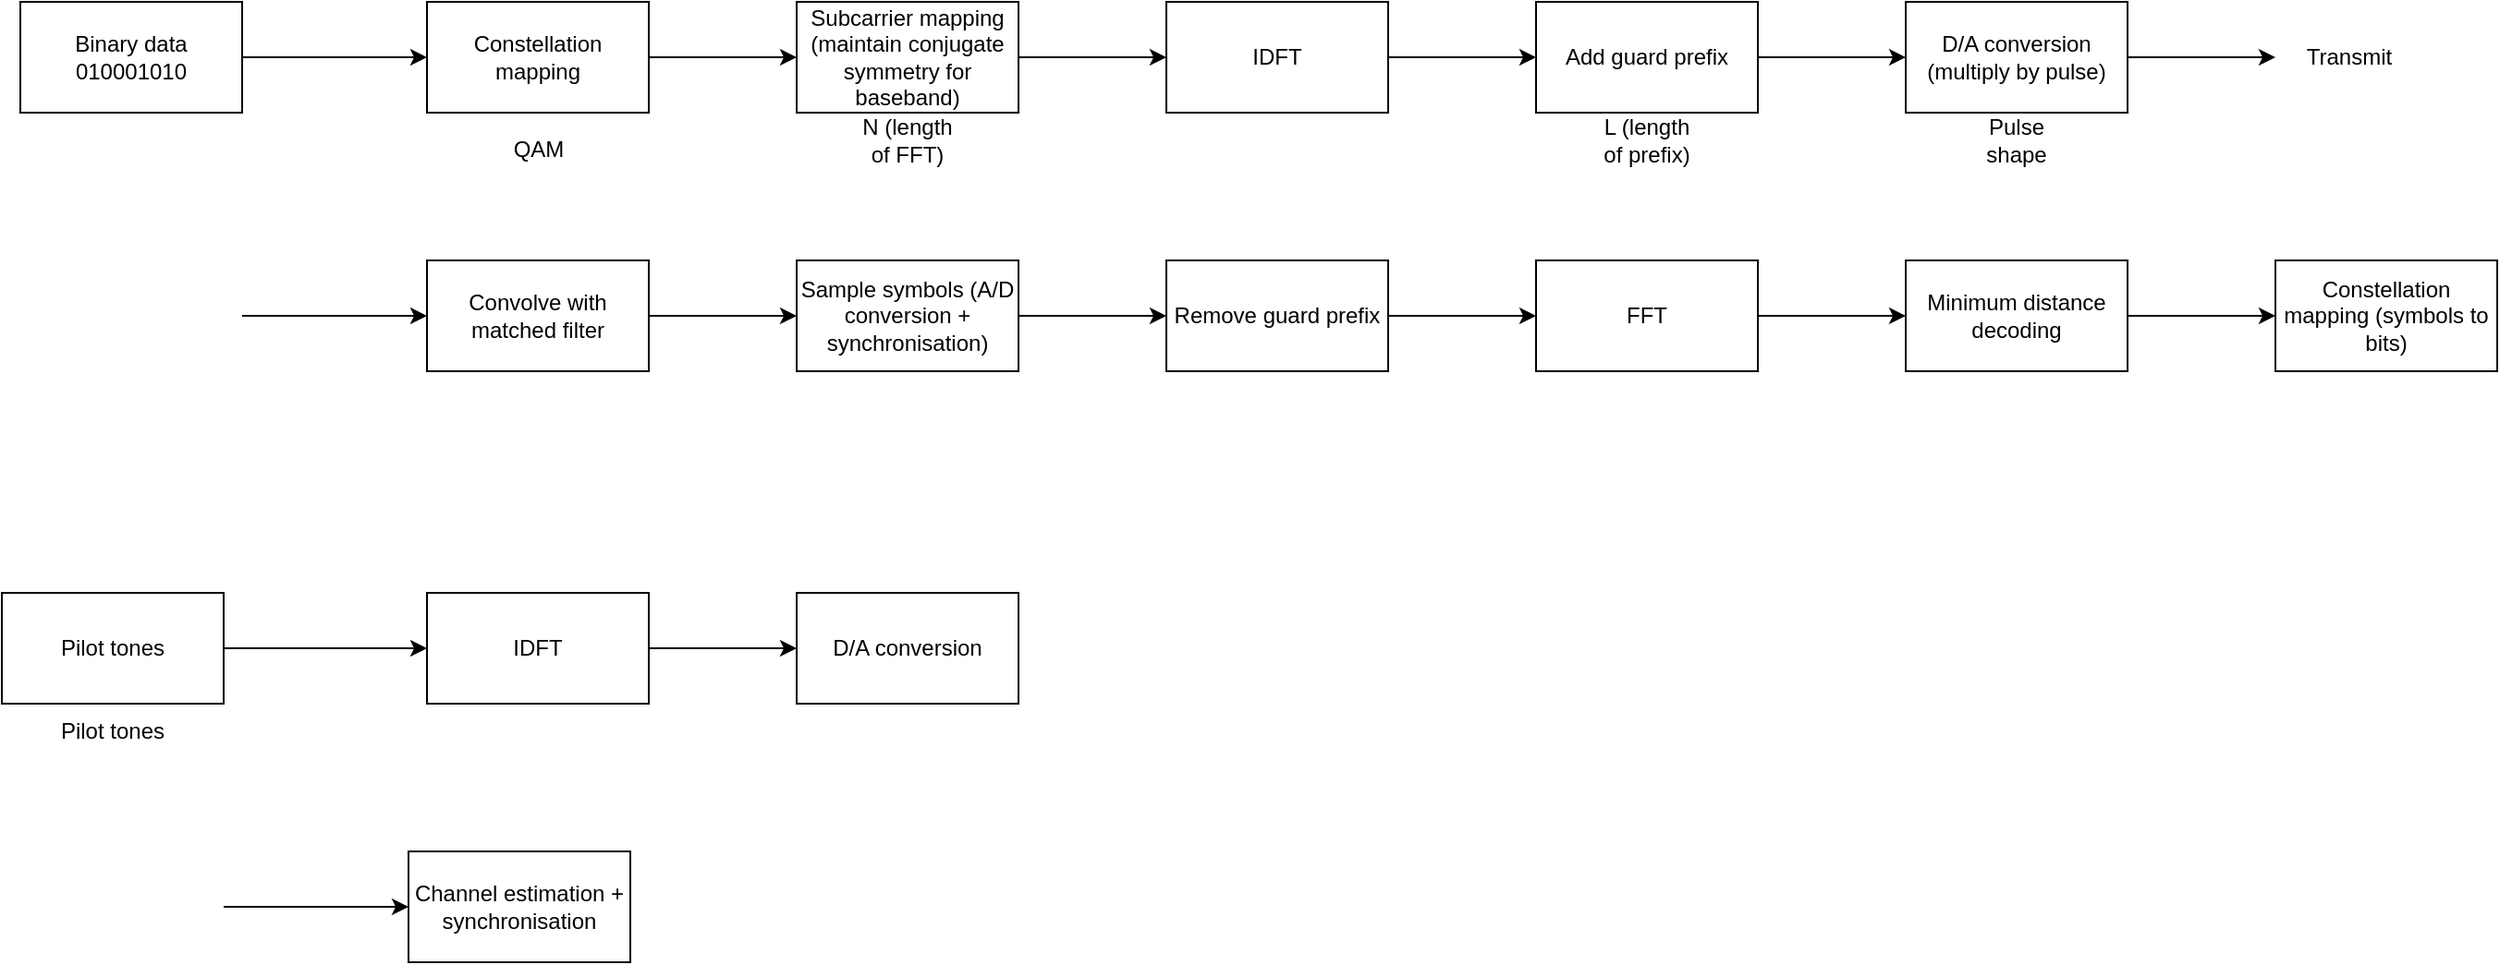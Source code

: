 <mxfile version="18.0.4" type="github">
  <diagram id="NE1ZZdJ1cOcaLDEMMfU9" name="Page-1">
    <mxGraphModel dx="1351" dy="743" grid="1" gridSize="10" guides="1" tooltips="1" connect="1" arrows="1" fold="1" page="1" pageScale="1" pageWidth="850" pageHeight="1100" math="0" shadow="0">
      <root>
        <mxCell id="0" />
        <mxCell id="1" parent="0" />
        <mxCell id="lLQdPIWRqs0I19GE3m6Y-4" value="" style="edgeStyle=orthogonalEdgeStyle;rounded=0;orthogonalLoop=1;jettySize=auto;html=1;" edge="1" parent="1" source="lLQdPIWRqs0I19GE3m6Y-1" target="lLQdPIWRqs0I19GE3m6Y-3">
          <mxGeometry relative="1" as="geometry" />
        </mxCell>
        <mxCell id="lLQdPIWRqs0I19GE3m6Y-1" value="Binary data&lt;br&gt;010001010" style="rounded=0;whiteSpace=wrap;html=1;" vertex="1" parent="1">
          <mxGeometry x="130" y="150" width="120" height="60" as="geometry" />
        </mxCell>
        <mxCell id="lLQdPIWRqs0I19GE3m6Y-6" value="" style="edgeStyle=orthogonalEdgeStyle;rounded=0;orthogonalLoop=1;jettySize=auto;html=1;" edge="1" parent="1" source="lLQdPIWRqs0I19GE3m6Y-3" target="lLQdPIWRqs0I19GE3m6Y-5">
          <mxGeometry relative="1" as="geometry" />
        </mxCell>
        <mxCell id="lLQdPIWRqs0I19GE3m6Y-3" value="Constellation mapping" style="rounded=0;whiteSpace=wrap;html=1;" vertex="1" parent="1">
          <mxGeometry x="350" y="150" width="120" height="60" as="geometry" />
        </mxCell>
        <mxCell id="lLQdPIWRqs0I19GE3m6Y-8" value="" style="edgeStyle=orthogonalEdgeStyle;rounded=0;orthogonalLoop=1;jettySize=auto;html=1;" edge="1" parent="1" source="lLQdPIWRqs0I19GE3m6Y-5" target="lLQdPIWRqs0I19GE3m6Y-7">
          <mxGeometry relative="1" as="geometry" />
        </mxCell>
        <mxCell id="lLQdPIWRqs0I19GE3m6Y-5" value="Subcarrier mapping&lt;br&gt;(maintain conjugate symmetry for baseband)" style="rounded=0;whiteSpace=wrap;html=1;" vertex="1" parent="1">
          <mxGeometry x="550" y="150" width="120" height="60" as="geometry" />
        </mxCell>
        <mxCell id="lLQdPIWRqs0I19GE3m6Y-10" value="" style="edgeStyle=orthogonalEdgeStyle;rounded=0;orthogonalLoop=1;jettySize=auto;html=1;" edge="1" parent="1" source="lLQdPIWRqs0I19GE3m6Y-7" target="lLQdPIWRqs0I19GE3m6Y-9">
          <mxGeometry relative="1" as="geometry" />
        </mxCell>
        <mxCell id="lLQdPIWRqs0I19GE3m6Y-7" value="IDFT" style="whiteSpace=wrap;html=1;rounded=0;" vertex="1" parent="1">
          <mxGeometry x="750" y="150" width="120" height="60" as="geometry" />
        </mxCell>
        <mxCell id="lLQdPIWRqs0I19GE3m6Y-12" value="" style="edgeStyle=orthogonalEdgeStyle;rounded=0;orthogonalLoop=1;jettySize=auto;html=1;" edge="1" parent="1" source="lLQdPIWRqs0I19GE3m6Y-9" target="lLQdPIWRqs0I19GE3m6Y-11">
          <mxGeometry relative="1" as="geometry" />
        </mxCell>
        <mxCell id="lLQdPIWRqs0I19GE3m6Y-9" value="Add guard prefix" style="whiteSpace=wrap;html=1;rounded=0;" vertex="1" parent="1">
          <mxGeometry x="950" y="150" width="120" height="60" as="geometry" />
        </mxCell>
        <mxCell id="lLQdPIWRqs0I19GE3m6Y-14" value="" style="edgeStyle=orthogonalEdgeStyle;rounded=0;orthogonalLoop=1;jettySize=auto;html=1;" edge="1" parent="1" source="lLQdPIWRqs0I19GE3m6Y-11">
          <mxGeometry relative="1" as="geometry">
            <mxPoint x="1350" y="180" as="targetPoint" />
          </mxGeometry>
        </mxCell>
        <mxCell id="lLQdPIWRqs0I19GE3m6Y-11" value="D/A conversion (multiply by pulse)" style="whiteSpace=wrap;html=1;rounded=0;" vertex="1" parent="1">
          <mxGeometry x="1150" y="150" width="120" height="60" as="geometry" />
        </mxCell>
        <mxCell id="lLQdPIWRqs0I19GE3m6Y-15" value="QAM" style="text;html=1;align=center;verticalAlign=middle;resizable=0;points=[];autosize=1;strokeColor=none;fillColor=none;" vertex="1" parent="1">
          <mxGeometry x="390" y="220" width="40" height="20" as="geometry" />
        </mxCell>
        <mxCell id="lLQdPIWRqs0I19GE3m6Y-16" value="N (length of FFT)" style="text;html=1;strokeColor=none;fillColor=none;align=center;verticalAlign=middle;whiteSpace=wrap;rounded=0;" vertex="1" parent="1">
          <mxGeometry x="580" y="210" width="60" height="30" as="geometry" />
        </mxCell>
        <mxCell id="lLQdPIWRqs0I19GE3m6Y-17" value="L (length of prefix)" style="text;html=1;strokeColor=none;fillColor=none;align=center;verticalAlign=middle;whiteSpace=wrap;rounded=0;" vertex="1" parent="1">
          <mxGeometry x="980" y="210" width="60" height="30" as="geometry" />
        </mxCell>
        <mxCell id="lLQdPIWRqs0I19GE3m6Y-18" value="Pulse shape" style="text;html=1;strokeColor=none;fillColor=none;align=center;verticalAlign=middle;whiteSpace=wrap;rounded=0;" vertex="1" parent="1">
          <mxGeometry x="1180" y="210" width="60" height="30" as="geometry" />
        </mxCell>
        <mxCell id="lLQdPIWRqs0I19GE3m6Y-19" value="Transmit" style="text;html=1;strokeColor=none;fillColor=none;align=center;verticalAlign=middle;whiteSpace=wrap;rounded=0;" vertex="1" parent="1">
          <mxGeometry x="1360" y="165" width="60" height="30" as="geometry" />
        </mxCell>
        <mxCell id="lLQdPIWRqs0I19GE3m6Y-24" value="" style="edgeStyle=orthogonalEdgeStyle;rounded=0;orthogonalLoop=1;jettySize=auto;html=1;" edge="1" parent="1" source="lLQdPIWRqs0I19GE3m6Y-21" target="lLQdPIWRqs0I19GE3m6Y-23">
          <mxGeometry relative="1" as="geometry" />
        </mxCell>
        <mxCell id="lLQdPIWRqs0I19GE3m6Y-21" value="Convolve with matched filter" style="rounded=0;whiteSpace=wrap;html=1;" vertex="1" parent="1">
          <mxGeometry x="350" y="290" width="120" height="60" as="geometry" />
        </mxCell>
        <mxCell id="lLQdPIWRqs0I19GE3m6Y-22" value="" style="edgeStyle=orthogonalEdgeStyle;rounded=0;orthogonalLoop=1;jettySize=auto;html=1;" edge="1" parent="1">
          <mxGeometry relative="1" as="geometry">
            <mxPoint x="250" y="320" as="sourcePoint" />
            <mxPoint x="350" y="320" as="targetPoint" />
          </mxGeometry>
        </mxCell>
        <mxCell id="lLQdPIWRqs0I19GE3m6Y-26" value="" style="edgeStyle=orthogonalEdgeStyle;rounded=0;orthogonalLoop=1;jettySize=auto;html=1;" edge="1" parent="1" source="lLQdPIWRqs0I19GE3m6Y-23" target="lLQdPIWRqs0I19GE3m6Y-25">
          <mxGeometry relative="1" as="geometry" />
        </mxCell>
        <mxCell id="lLQdPIWRqs0I19GE3m6Y-23" value="Sample symbols (A/D conversion + synchronisation)" style="whiteSpace=wrap;html=1;rounded=0;" vertex="1" parent="1">
          <mxGeometry x="550" y="290" width="120" height="60" as="geometry" />
        </mxCell>
        <mxCell id="lLQdPIWRqs0I19GE3m6Y-28" value="" style="edgeStyle=orthogonalEdgeStyle;rounded=0;orthogonalLoop=1;jettySize=auto;html=1;" edge="1" parent="1" source="lLQdPIWRqs0I19GE3m6Y-25" target="lLQdPIWRqs0I19GE3m6Y-27">
          <mxGeometry relative="1" as="geometry" />
        </mxCell>
        <mxCell id="lLQdPIWRqs0I19GE3m6Y-25" value="Remove guard prefix" style="whiteSpace=wrap;html=1;rounded=0;" vertex="1" parent="1">
          <mxGeometry x="750" y="290" width="120" height="60" as="geometry" />
        </mxCell>
        <mxCell id="lLQdPIWRqs0I19GE3m6Y-30" value="" style="edgeStyle=orthogonalEdgeStyle;rounded=0;orthogonalLoop=1;jettySize=auto;html=1;" edge="1" parent="1" source="lLQdPIWRqs0I19GE3m6Y-27" target="lLQdPIWRqs0I19GE3m6Y-29">
          <mxGeometry relative="1" as="geometry" />
        </mxCell>
        <mxCell id="lLQdPIWRqs0I19GE3m6Y-27" value="FFT" style="whiteSpace=wrap;html=1;rounded=0;" vertex="1" parent="1">
          <mxGeometry x="950" y="290" width="120" height="60" as="geometry" />
        </mxCell>
        <mxCell id="lLQdPIWRqs0I19GE3m6Y-32" value="" style="edgeStyle=orthogonalEdgeStyle;rounded=0;orthogonalLoop=1;jettySize=auto;html=1;" edge="1" parent="1" source="lLQdPIWRqs0I19GE3m6Y-29" target="lLQdPIWRqs0I19GE3m6Y-31">
          <mxGeometry relative="1" as="geometry" />
        </mxCell>
        <mxCell id="lLQdPIWRqs0I19GE3m6Y-29" value="Minimum distance decoding" style="whiteSpace=wrap;html=1;rounded=0;" vertex="1" parent="1">
          <mxGeometry x="1150" y="290" width="120" height="60" as="geometry" />
        </mxCell>
        <mxCell id="lLQdPIWRqs0I19GE3m6Y-31" value="Constellation mapping (symbols to bits)" style="whiteSpace=wrap;html=1;rounded=0;" vertex="1" parent="1">
          <mxGeometry x="1350" y="290" width="120" height="60" as="geometry" />
        </mxCell>
        <mxCell id="lLQdPIWRqs0I19GE3m6Y-38" value="" style="edgeStyle=orthogonalEdgeStyle;rounded=0;orthogonalLoop=1;jettySize=auto;html=1;" edge="1" parent="1" source="lLQdPIWRqs0I19GE3m6Y-34" target="lLQdPIWRqs0I19GE3m6Y-37">
          <mxGeometry relative="1" as="geometry" />
        </mxCell>
        <mxCell id="lLQdPIWRqs0I19GE3m6Y-34" value="Pilot tones" style="rounded=0;whiteSpace=wrap;html=1;" vertex="1" parent="1">
          <mxGeometry x="120" y="470" width="120" height="60" as="geometry" />
        </mxCell>
        <mxCell id="lLQdPIWRqs0I19GE3m6Y-42" value="" style="edgeStyle=orthogonalEdgeStyle;rounded=0;orthogonalLoop=1;jettySize=auto;html=1;" edge="1" parent="1" source="lLQdPIWRqs0I19GE3m6Y-37" target="lLQdPIWRqs0I19GE3m6Y-41">
          <mxGeometry relative="1" as="geometry" />
        </mxCell>
        <mxCell id="lLQdPIWRqs0I19GE3m6Y-37" value="IDFT" style="whiteSpace=wrap;html=1;rounded=0;" vertex="1" parent="1">
          <mxGeometry x="350" y="470" width="120" height="60" as="geometry" />
        </mxCell>
        <mxCell id="lLQdPIWRqs0I19GE3m6Y-39" value="" style="edgeStyle=orthogonalEdgeStyle;rounded=0;orthogonalLoop=1;jettySize=auto;html=1;" edge="1" parent="1">
          <mxGeometry relative="1" as="geometry">
            <mxPoint x="240.0" y="640" as="sourcePoint" />
            <mxPoint x="340.0" y="640" as="targetPoint" />
          </mxGeometry>
        </mxCell>
        <mxCell id="lLQdPIWRqs0I19GE3m6Y-40" value="Channel estimation + synchronisation" style="rounded=0;whiteSpace=wrap;html=1;" vertex="1" parent="1">
          <mxGeometry x="340" y="610" width="120" height="60" as="geometry" />
        </mxCell>
        <mxCell id="lLQdPIWRqs0I19GE3m6Y-41" value="D/A conversion" style="whiteSpace=wrap;html=1;rounded=0;" vertex="1" parent="1">
          <mxGeometry x="550" y="470" width="120" height="60" as="geometry" />
        </mxCell>
        <mxCell id="lLQdPIWRqs0I19GE3m6Y-43" value="Pilot tones" style="text;html=1;strokeColor=none;fillColor=none;align=center;verticalAlign=middle;whiteSpace=wrap;rounded=0;" vertex="1" parent="1">
          <mxGeometry x="150" y="530" width="60" height="30" as="geometry" />
        </mxCell>
      </root>
    </mxGraphModel>
  </diagram>
</mxfile>
